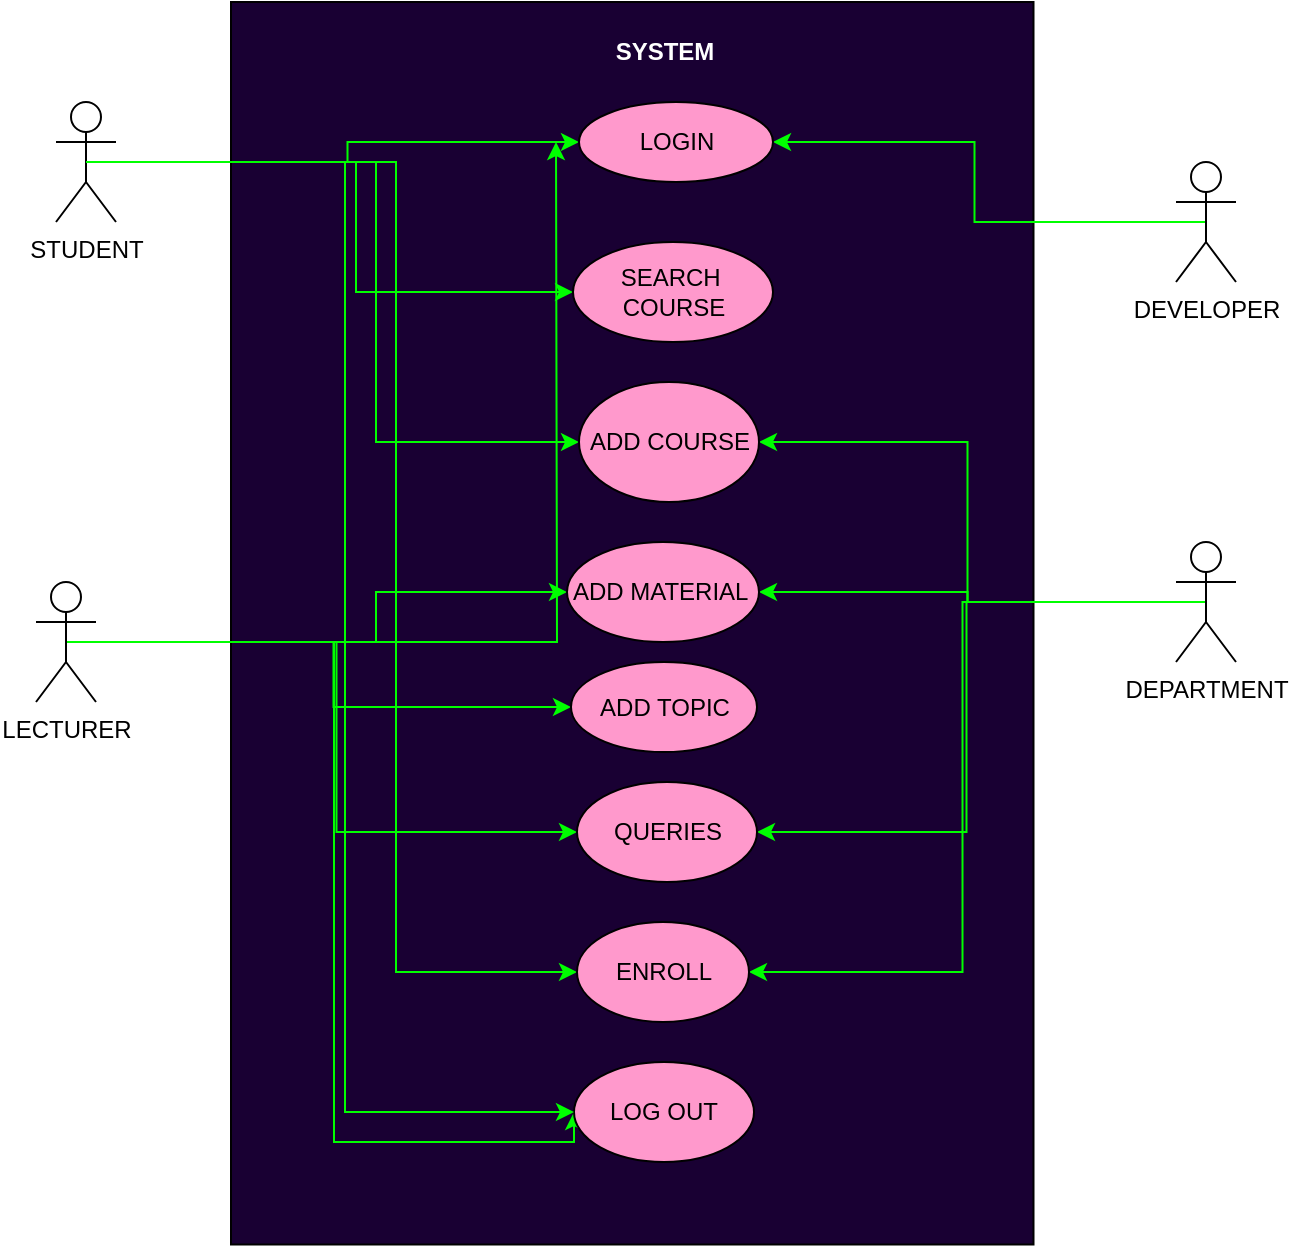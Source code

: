 <mxfile version="22.0.1" type="github">
  <diagram id="C5RBs43oDa-KdzZeNtuy" name="Page-1">
    <mxGraphModel dx="996" dy="525" grid="1" gridSize="10" guides="1" tooltips="1" connect="1" arrows="1" fold="1" page="1" pageScale="1" pageWidth="827" pageHeight="1169" math="0" shadow="0">
      <root>
        <mxCell id="WIyWlLk6GJQsqaUBKTNV-0" />
        <mxCell id="WIyWlLk6GJQsqaUBKTNV-1" parent="WIyWlLk6GJQsqaUBKTNV-0" />
        <mxCell id="ZN-Y_XalxhHWIrU3HRFX-1" value="" style="rounded=0;whiteSpace=wrap;html=1;rotation=90;fillColor=#190033;" parent="WIyWlLk6GJQsqaUBKTNV-1" vertex="1">
          <mxGeometry x="107.5" y="260" width="621.25" height="401.25" as="geometry" />
        </mxCell>
        <mxCell id="ZN-Y_XalxhHWIrU3HRFX-18" style="edgeStyle=orthogonalEdgeStyle;rounded=0;orthogonalLoop=1;jettySize=auto;html=1;exitX=0.5;exitY=0.5;exitDx=0;exitDy=0;exitPerimeter=0;entryX=0;entryY=0.5;entryDx=0;entryDy=0;strokeColor=#00FF00;" parent="WIyWlLk6GJQsqaUBKTNV-1" source="ZN-Y_XalxhHWIrU3HRFX-3" target="ZN-Y_XalxhHWIrU3HRFX-8" edge="1">
          <mxGeometry relative="1" as="geometry" />
        </mxCell>
        <mxCell id="ZN-Y_XalxhHWIrU3HRFX-21" style="edgeStyle=orthogonalEdgeStyle;rounded=0;orthogonalLoop=1;jettySize=auto;html=1;exitX=0.5;exitY=0.5;exitDx=0;exitDy=0;exitPerimeter=0;entryX=0;entryY=0.5;entryDx=0;entryDy=0;strokeColor=#00FF00;" parent="WIyWlLk6GJQsqaUBKTNV-1" source="ZN-Y_XalxhHWIrU3HRFX-3" target="ZN-Y_XalxhHWIrU3HRFX-9" edge="1">
          <mxGeometry relative="1" as="geometry">
            <Array as="points">
              <mxPoint x="280" y="230" />
              <mxPoint x="280" y="295" />
            </Array>
          </mxGeometry>
        </mxCell>
        <mxCell id="ZN-Y_XalxhHWIrU3HRFX-22" style="edgeStyle=orthogonalEdgeStyle;rounded=0;orthogonalLoop=1;jettySize=auto;html=1;exitX=0.5;exitY=0.5;exitDx=0;exitDy=0;exitPerimeter=0;entryX=0;entryY=0.5;entryDx=0;entryDy=0;strokeColor=#00FF00;" parent="WIyWlLk6GJQsqaUBKTNV-1" source="ZN-Y_XalxhHWIrU3HRFX-3" target="ZN-Y_XalxhHWIrU3HRFX-10" edge="1">
          <mxGeometry relative="1" as="geometry">
            <Array as="points">
              <mxPoint x="290" y="230" />
              <mxPoint x="290" y="370" />
            </Array>
          </mxGeometry>
        </mxCell>
        <mxCell id="ZN-Y_XalxhHWIrU3HRFX-23" style="edgeStyle=orthogonalEdgeStyle;rounded=0;orthogonalLoop=1;jettySize=auto;html=1;exitX=0.5;exitY=0.5;exitDx=0;exitDy=0;exitPerimeter=0;entryX=0;entryY=0.5;entryDx=0;entryDy=0;jumpStyle=none;strokeColor=#00FF00;" parent="WIyWlLk6GJQsqaUBKTNV-1" source="ZN-Y_XalxhHWIrU3HRFX-3" target="ZN-Y_XalxhHWIrU3HRFX-15" edge="1">
          <mxGeometry relative="1" as="geometry">
            <Array as="points">
              <mxPoint x="300" y="230" />
              <mxPoint x="300" y="635" />
            </Array>
          </mxGeometry>
        </mxCell>
        <mxCell id="ZN-Y_XalxhHWIrU3HRFX-3" value="STUDENT" style="shape=umlActor;verticalLabelPosition=bottom;verticalAlign=top;html=1;outlineConnect=0;fontFamily=Helvetica;" parent="WIyWlLk6GJQsqaUBKTNV-1" vertex="1">
          <mxGeometry x="130" y="200" width="30" height="60" as="geometry" />
        </mxCell>
        <mxCell id="ZN-Y_XalxhHWIrU3HRFX-19" style="edgeStyle=orthogonalEdgeStyle;rounded=0;orthogonalLoop=1;jettySize=auto;html=1;exitX=0.5;exitY=0.5;exitDx=0;exitDy=0;exitPerimeter=0;entryX=0;entryY=0.5;entryDx=0;entryDy=0;strokeColor=#00FF00;" parent="WIyWlLk6GJQsqaUBKTNV-1" source="ZN-Y_XalxhHWIrU3HRFX-4" target="ZN-Y_XalxhHWIrU3HRFX-11" edge="1">
          <mxGeometry relative="1" as="geometry">
            <Array as="points">
              <mxPoint x="290" y="470" />
              <mxPoint x="290" y="445" />
            </Array>
          </mxGeometry>
        </mxCell>
        <mxCell id="ZN-Y_XalxhHWIrU3HRFX-20" style="edgeStyle=orthogonalEdgeStyle;rounded=0;orthogonalLoop=1;jettySize=auto;html=1;exitX=0.5;exitY=0.5;exitDx=0;exitDy=0;exitPerimeter=0;entryX=0;entryY=0.5;entryDx=0;entryDy=0;strokeColor=#00FF00;jumpStyle=none;" parent="WIyWlLk6GJQsqaUBKTNV-1" source="ZN-Y_XalxhHWIrU3HRFX-4" target="ZN-Y_XalxhHWIrU3HRFX-13" edge="1">
          <mxGeometry relative="1" as="geometry" />
        </mxCell>
        <mxCell id="ZN-Y_XalxhHWIrU3HRFX-25" style="edgeStyle=orthogonalEdgeStyle;rounded=0;orthogonalLoop=1;jettySize=auto;html=1;exitX=0.5;exitY=0.5;exitDx=0;exitDy=0;exitPerimeter=0;strokeColor=#00FF00;" parent="WIyWlLk6GJQsqaUBKTNV-1" source="ZN-Y_XalxhHWIrU3HRFX-4" edge="1">
          <mxGeometry relative="1" as="geometry">
            <mxPoint x="380" y="220" as="targetPoint" />
          </mxGeometry>
        </mxCell>
        <mxCell id="ZN-Y_XalxhHWIrU3HRFX-26" style="edgeStyle=orthogonalEdgeStyle;rounded=0;orthogonalLoop=1;jettySize=auto;html=1;exitX=0.5;exitY=0.5;exitDx=0;exitDy=0;exitPerimeter=0;entryX=0;entryY=0.5;entryDx=0;entryDy=0;strokeColor=#00FF00;" parent="WIyWlLk6GJQsqaUBKTNV-1" source="ZN-Y_XalxhHWIrU3HRFX-4" target="ZN-Y_XalxhHWIrU3HRFX-14" edge="1">
          <mxGeometry relative="1" as="geometry">
            <Array as="points">
              <mxPoint x="269" y="470" />
              <mxPoint x="269" y="720" />
              <mxPoint x="389" y="720" />
            </Array>
          </mxGeometry>
        </mxCell>
        <mxCell id="ZN-Y_XalxhHWIrU3HRFX-29" style="edgeStyle=orthogonalEdgeStyle;rounded=0;orthogonalLoop=1;jettySize=auto;html=1;exitX=0.5;exitY=0.5;exitDx=0;exitDy=0;exitPerimeter=0;entryX=0;entryY=0.5;entryDx=0;entryDy=0;strokeColor=#00FF00;" parent="WIyWlLk6GJQsqaUBKTNV-1" source="ZN-Y_XalxhHWIrU3HRFX-4" target="ZN-Y_XalxhHWIrU3HRFX-12" edge="1">
          <mxGeometry relative="1" as="geometry" />
        </mxCell>
        <mxCell id="ZN-Y_XalxhHWIrU3HRFX-4" value="LECTURER" style="shape=umlActor;verticalLabelPosition=bottom;verticalAlign=top;html=1;outlineConnect=0;" parent="WIyWlLk6GJQsqaUBKTNV-1" vertex="1">
          <mxGeometry x="120" y="440" width="30" height="60" as="geometry" />
        </mxCell>
        <mxCell id="ZN-Y_XalxhHWIrU3HRFX-27" style="edgeStyle=orthogonalEdgeStyle;rounded=0;orthogonalLoop=1;jettySize=auto;html=1;exitX=0.5;exitY=0.5;exitDx=0;exitDy=0;exitPerimeter=0;entryX=1;entryY=0.5;entryDx=0;entryDy=0;strokeColor=#00FF00;" parent="WIyWlLk6GJQsqaUBKTNV-1" source="ZN-Y_XalxhHWIrU3HRFX-5" target="ZN-Y_XalxhHWIrU3HRFX-8" edge="1">
          <mxGeometry relative="1" as="geometry" />
        </mxCell>
        <mxCell id="ZN-Y_XalxhHWIrU3HRFX-5" value="DEVELOPER" style="shape=umlActor;verticalLabelPosition=bottom;verticalAlign=top;html=1;outlineConnect=0;" parent="WIyWlLk6GJQsqaUBKTNV-1" vertex="1">
          <mxGeometry x="690" y="230" width="30" height="60" as="geometry" />
        </mxCell>
        <mxCell id="ZN-Y_XalxhHWIrU3HRFX-30" style="edgeStyle=orthogonalEdgeStyle;rounded=0;orthogonalLoop=1;jettySize=auto;html=1;exitX=0.5;exitY=0.5;exitDx=0;exitDy=0;exitPerimeter=0;entryX=1;entryY=0.5;entryDx=0;entryDy=0;strokeColor=#00FF00;" parent="WIyWlLk6GJQsqaUBKTNV-1" source="ZN-Y_XalxhHWIrU3HRFX-6" target="ZN-Y_XalxhHWIrU3HRFX-15" edge="1">
          <mxGeometry relative="1" as="geometry" />
        </mxCell>
        <mxCell id="ZN-Y_XalxhHWIrU3HRFX-31" style="edgeStyle=orthogonalEdgeStyle;rounded=0;orthogonalLoop=1;jettySize=auto;html=1;exitX=0.5;exitY=0.5;exitDx=0;exitDy=0;exitPerimeter=0;entryX=1;entryY=0.5;entryDx=0;entryDy=0;strokeColor=#00FF00;" parent="WIyWlLk6GJQsqaUBKTNV-1" source="ZN-Y_XalxhHWIrU3HRFX-6" target="ZN-Y_XalxhHWIrU3HRFX-12" edge="1">
          <mxGeometry relative="1" as="geometry" />
        </mxCell>
        <mxCell id="ZN-Y_XalxhHWIrU3HRFX-32" style="edgeStyle=orthogonalEdgeStyle;rounded=0;orthogonalLoop=1;jettySize=auto;html=1;exitX=0.5;exitY=0.5;exitDx=0;exitDy=0;exitPerimeter=0;entryX=1;entryY=0.5;entryDx=0;entryDy=0;strokeColor=#00FF00;" parent="WIyWlLk6GJQsqaUBKTNV-1" source="ZN-Y_XalxhHWIrU3HRFX-6" target="ZN-Y_XalxhHWIrU3HRFX-11" edge="1">
          <mxGeometry relative="1" as="geometry" />
        </mxCell>
        <mxCell id="ZN-Y_XalxhHWIrU3HRFX-33" style="edgeStyle=orthogonalEdgeStyle;rounded=0;orthogonalLoop=1;jettySize=auto;html=1;exitX=0.5;exitY=0.5;exitDx=0;exitDy=0;exitPerimeter=0;entryX=1;entryY=0.5;entryDx=0;entryDy=0;strokeColor=#00FF00;" parent="WIyWlLk6GJQsqaUBKTNV-1" source="ZN-Y_XalxhHWIrU3HRFX-6" target="ZN-Y_XalxhHWIrU3HRFX-10" edge="1">
          <mxGeometry relative="1" as="geometry" />
        </mxCell>
        <mxCell id="ZN-Y_XalxhHWIrU3HRFX-6" value="DEPARTMENT" style="shape=umlActor;verticalLabelPosition=bottom;verticalAlign=top;html=1;outlineConnect=0;" parent="WIyWlLk6GJQsqaUBKTNV-1" vertex="1">
          <mxGeometry x="690" y="420" width="30" height="60" as="geometry" />
        </mxCell>
        <mxCell id="ZN-Y_XalxhHWIrU3HRFX-8" value="LOGIN" style="ellipse;whiteSpace=wrap;html=1;fillColor=#FF99CC;" parent="WIyWlLk6GJQsqaUBKTNV-1" vertex="1">
          <mxGeometry x="391.5" y="200" width="97" height="40" as="geometry" />
        </mxCell>
        <mxCell id="ZN-Y_XalxhHWIrU3HRFX-9" value="SEARCH&amp;nbsp; COURSE" style="ellipse;whiteSpace=wrap;html=1;fillColor=#FF99CC;" parent="WIyWlLk6GJQsqaUBKTNV-1" vertex="1">
          <mxGeometry x="388.5" y="270" width="100" height="50" as="geometry" />
        </mxCell>
        <mxCell id="ZN-Y_XalxhHWIrU3HRFX-10" value="ADD COURSE" style="ellipse;whiteSpace=wrap;html=1;fillColor=#FF99CC;" parent="WIyWlLk6GJQsqaUBKTNV-1" vertex="1">
          <mxGeometry x="391.5" y="340" width="90" height="60" as="geometry" />
        </mxCell>
        <mxCell id="ZN-Y_XalxhHWIrU3HRFX-11" value="ADD MATERIAL&amp;nbsp;" style="ellipse;whiteSpace=wrap;html=1;fillColor=#FF99CC;" parent="WIyWlLk6GJQsqaUBKTNV-1" vertex="1">
          <mxGeometry x="385.5" y="420" width="96" height="50" as="geometry" />
        </mxCell>
        <mxCell id="ZN-Y_XalxhHWIrU3HRFX-12" value="QUERIES" style="ellipse;whiteSpace=wrap;html=1;fillColor=#FF99CC;" parent="WIyWlLk6GJQsqaUBKTNV-1" vertex="1">
          <mxGeometry x="390.5" y="540" width="90" height="50" as="geometry" />
        </mxCell>
        <mxCell id="ZN-Y_XalxhHWIrU3HRFX-13" value="ADD TOPIC" style="ellipse;whiteSpace=wrap;html=1;fillColor=#FF99CC;" parent="WIyWlLk6GJQsqaUBKTNV-1" vertex="1">
          <mxGeometry x="387.5" y="480" width="93" height="45" as="geometry" />
        </mxCell>
        <mxCell id="ZN-Y_XalxhHWIrU3HRFX-14" value="LOG OUT" style="ellipse;whiteSpace=wrap;html=1;fillColor=#FF99CC;" parent="WIyWlLk6GJQsqaUBKTNV-1" vertex="1">
          <mxGeometry x="389" y="680" width="90" height="50" as="geometry" />
        </mxCell>
        <mxCell id="ZN-Y_XalxhHWIrU3HRFX-15" value="ENROLL" style="ellipse;whiteSpace=wrap;html=1;fillColor=#FF99CC;" parent="WIyWlLk6GJQsqaUBKTNV-1" vertex="1">
          <mxGeometry x="390.5" y="610" width="86" height="50" as="geometry" />
        </mxCell>
        <mxCell id="ZN-Y_XalxhHWIrU3HRFX-16" value="&lt;font color=&quot;#ffffff&quot;&gt;&lt;b&gt;SYSTEM&lt;/b&gt;&lt;/font&gt;" style="text;html=1;align=center;verticalAlign=middle;resizable=0;points=[];autosize=1;strokeColor=none;fillColor=none;" parent="WIyWlLk6GJQsqaUBKTNV-1" vertex="1">
          <mxGeometry x="399" y="160" width="70" height="30" as="geometry" />
        </mxCell>
        <mxCell id="ZN-Y_XalxhHWIrU3HRFX-24" style="edgeStyle=orthogonalEdgeStyle;rounded=0;orthogonalLoop=1;jettySize=auto;html=1;exitX=0.5;exitY=0.5;exitDx=0;exitDy=0;exitPerimeter=0;entryX=0;entryY=0.5;entryDx=0;entryDy=0;strokeColor=#00FF00;" parent="WIyWlLk6GJQsqaUBKTNV-1" source="ZN-Y_XalxhHWIrU3HRFX-3" target="ZN-Y_XalxhHWIrU3HRFX-14" edge="1">
          <mxGeometry relative="1" as="geometry" />
        </mxCell>
      </root>
    </mxGraphModel>
  </diagram>
</mxfile>
